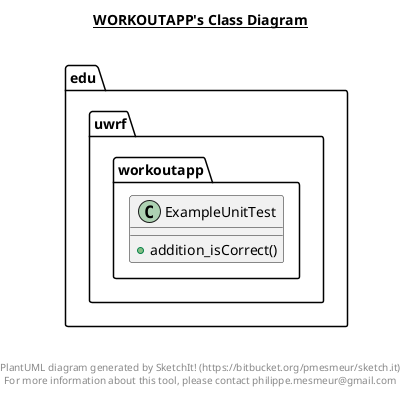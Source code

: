 @startuml

title __WORKOUTAPP's Class Diagram__\n

  package edu.uwrf.workoutapp {
    class ExampleUnitTest {
        + addition_isCorrect()
    }
  }
  



right footer


PlantUML diagram generated by SketchIt! (https://bitbucket.org/pmesmeur/sketch.it)
For more information about this tool, please contact philippe.mesmeur@gmail.com
endfooter

@enduml
